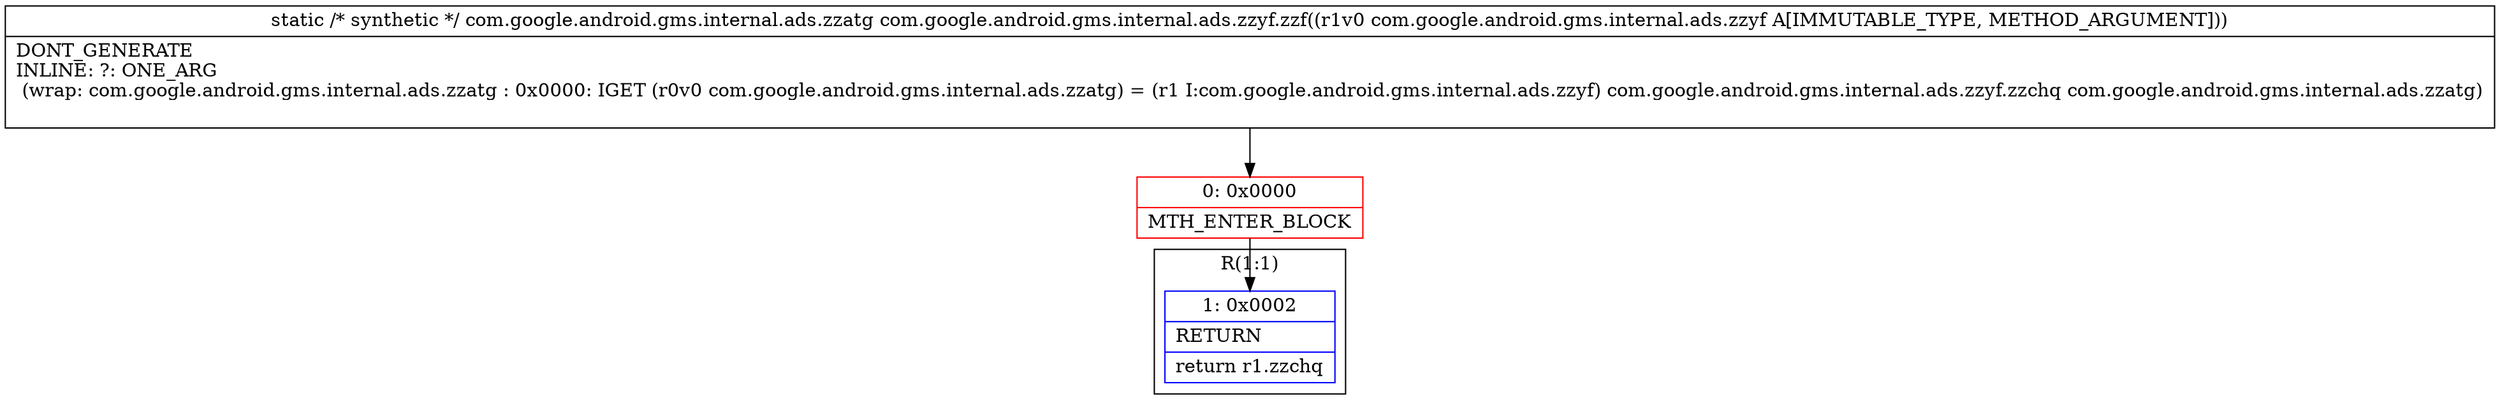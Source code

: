 digraph "CFG forcom.google.android.gms.internal.ads.zzyf.zzf(Lcom\/google\/android\/gms\/internal\/ads\/zzyf;)Lcom\/google\/android\/gms\/internal\/ads\/zzatg;" {
subgraph cluster_Region_492430321 {
label = "R(1:1)";
node [shape=record,color=blue];
Node_1 [shape=record,label="{1\:\ 0x0002|RETURN\l|return r1.zzchq\l}"];
}
Node_0 [shape=record,color=red,label="{0\:\ 0x0000|MTH_ENTER_BLOCK\l}"];
MethodNode[shape=record,label="{static \/* synthetic *\/ com.google.android.gms.internal.ads.zzatg com.google.android.gms.internal.ads.zzyf.zzf((r1v0 com.google.android.gms.internal.ads.zzyf A[IMMUTABLE_TYPE, METHOD_ARGUMENT]))  | DONT_GENERATE\lINLINE: ?: ONE_ARG  \l  (wrap: com.google.android.gms.internal.ads.zzatg : 0x0000: IGET  (r0v0 com.google.android.gms.internal.ads.zzatg) = (r1 I:com.google.android.gms.internal.ads.zzyf) com.google.android.gms.internal.ads.zzyf.zzchq com.google.android.gms.internal.ads.zzatg)\l\l}"];
MethodNode -> Node_0;
Node_0 -> Node_1;
}

